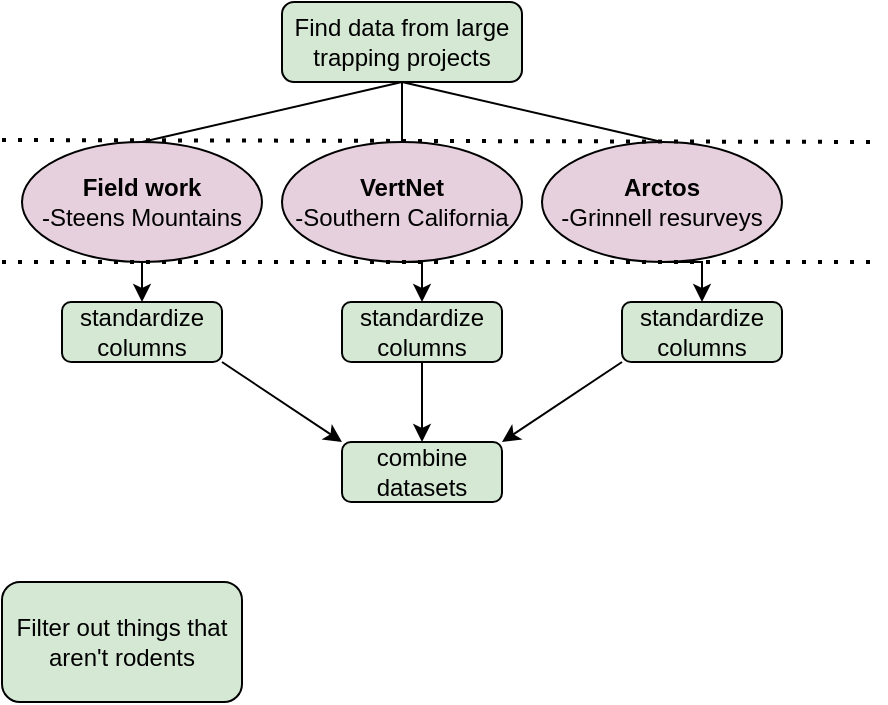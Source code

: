 <mxfile version="20.3.7" type="github">
  <diagram id="C5RBs43oDa-KdzZeNtuy" name="Page-1">
    <mxGraphModel dx="1006" dy="717" grid="1" gridSize="10" guides="1" tooltips="1" connect="1" arrows="1" fold="1" page="1" pageScale="1" pageWidth="827" pageHeight="1169" math="0" shadow="0">
      <root>
        <mxCell id="WIyWlLk6GJQsqaUBKTNV-0" />
        <mxCell id="WIyWlLk6GJQsqaUBKTNV-1" parent="WIyWlLk6GJQsqaUBKTNV-0" />
        <mxCell id="WIyWlLk6GJQsqaUBKTNV-3" value="Find data from large trapping projects" style="rounded=1;whiteSpace=wrap;html=1;fontSize=12;glass=0;strokeWidth=1;shadow=0;fillColor=#D5E8D4;" parent="WIyWlLk6GJQsqaUBKTNV-1" vertex="1">
          <mxGeometry x="180" y="10" width="120" height="40" as="geometry" />
        </mxCell>
        <mxCell id="xufc9-OE3lM-ZuqfuJu1-24" style="edgeStyle=orthogonalEdgeStyle;rounded=0;orthogonalLoop=1;jettySize=auto;html=1;exitX=0.5;exitY=1;exitDx=0;exitDy=0;entryX=0.5;entryY=0;entryDx=0;entryDy=0;" edge="1" parent="WIyWlLk6GJQsqaUBKTNV-1" source="xufc9-OE3lM-ZuqfuJu1-1" target="xufc9-OE3lM-ZuqfuJu1-9">
          <mxGeometry relative="1" as="geometry" />
        </mxCell>
        <mxCell id="xufc9-OE3lM-ZuqfuJu1-1" value="&lt;b&gt;Field work&lt;/b&gt;&lt;br&gt;-Steens Mountains" style="ellipse;whiteSpace=wrap;html=1;fillColor=#E6D0DE;" vertex="1" parent="WIyWlLk6GJQsqaUBKTNV-1">
          <mxGeometry x="50" y="80" width="120" height="60" as="geometry" />
        </mxCell>
        <mxCell id="xufc9-OE3lM-ZuqfuJu1-25" style="edgeStyle=orthogonalEdgeStyle;rounded=0;orthogonalLoop=1;jettySize=auto;html=1;exitX=0.5;exitY=1;exitDx=0;exitDy=0;entryX=0.5;entryY=0;entryDx=0;entryDy=0;" edge="1" parent="WIyWlLk6GJQsqaUBKTNV-1" source="xufc9-OE3lM-ZuqfuJu1-2" target="xufc9-OE3lM-ZuqfuJu1-21">
          <mxGeometry relative="1" as="geometry" />
        </mxCell>
        <mxCell id="xufc9-OE3lM-ZuqfuJu1-2" value="&lt;b&gt;VertNet&lt;/b&gt;&lt;br&gt;-Southern California" style="ellipse;whiteSpace=wrap;html=1;fillColor=#E6D0DE;" vertex="1" parent="WIyWlLk6GJQsqaUBKTNV-1">
          <mxGeometry x="180" y="80" width="120" height="60" as="geometry" />
        </mxCell>
        <mxCell id="xufc9-OE3lM-ZuqfuJu1-26" style="edgeStyle=orthogonalEdgeStyle;rounded=0;orthogonalLoop=1;jettySize=auto;html=1;exitX=0.5;exitY=1;exitDx=0;exitDy=0;entryX=0.5;entryY=0;entryDx=0;entryDy=0;" edge="1" parent="WIyWlLk6GJQsqaUBKTNV-1" source="xufc9-OE3lM-ZuqfuJu1-3" target="xufc9-OE3lM-ZuqfuJu1-22">
          <mxGeometry relative="1" as="geometry" />
        </mxCell>
        <mxCell id="xufc9-OE3lM-ZuqfuJu1-3" value="&lt;b&gt;Arctos&lt;/b&gt;&lt;br&gt;-Grinnell resurveys" style="ellipse;whiteSpace=wrap;html=1;fillColor=#E6D0DE;" vertex="1" parent="WIyWlLk6GJQsqaUBKTNV-1">
          <mxGeometry x="310" y="80" width="120" height="60" as="geometry" />
        </mxCell>
        <mxCell id="xufc9-OE3lM-ZuqfuJu1-4" value="" style="endArrow=none;html=1;rounded=0;entryX=0.5;entryY=1;entryDx=0;entryDy=0;exitX=0.5;exitY=0;exitDx=0;exitDy=0;" edge="1" parent="WIyWlLk6GJQsqaUBKTNV-1" source="xufc9-OE3lM-ZuqfuJu1-3" target="WIyWlLk6GJQsqaUBKTNV-3">
          <mxGeometry width="50" height="50" relative="1" as="geometry">
            <mxPoint x="390" y="280" as="sourcePoint" />
            <mxPoint x="440" y="230" as="targetPoint" />
          </mxGeometry>
        </mxCell>
        <mxCell id="xufc9-OE3lM-ZuqfuJu1-5" value="" style="endArrow=none;html=1;rounded=0;entryX=0.5;entryY=1;entryDx=0;entryDy=0;exitX=0.5;exitY=0;exitDx=0;exitDy=0;" edge="1" parent="WIyWlLk6GJQsqaUBKTNV-1" source="xufc9-OE3lM-ZuqfuJu1-2" target="WIyWlLk6GJQsqaUBKTNV-3">
          <mxGeometry width="50" height="50" relative="1" as="geometry">
            <mxPoint x="390" y="280" as="sourcePoint" />
            <mxPoint x="440" y="230" as="targetPoint" />
          </mxGeometry>
        </mxCell>
        <mxCell id="xufc9-OE3lM-ZuqfuJu1-6" value="" style="endArrow=none;html=1;rounded=0;exitX=0.5;exitY=0;exitDx=0;exitDy=0;entryX=0.5;entryY=1;entryDx=0;entryDy=0;" edge="1" parent="WIyWlLk6GJQsqaUBKTNV-1" source="xufc9-OE3lM-ZuqfuJu1-1" target="WIyWlLk6GJQsqaUBKTNV-3">
          <mxGeometry width="50" height="50" relative="1" as="geometry">
            <mxPoint x="390" y="280" as="sourcePoint" />
            <mxPoint x="140" y="80" as="targetPoint" />
          </mxGeometry>
        </mxCell>
        <mxCell id="xufc9-OE3lM-ZuqfuJu1-8" value="Filter out things that aren&#39;t rodents" style="rounded=1;whiteSpace=wrap;html=1;strokeColor=#000000;fillColor=#D5E8D4;" vertex="1" parent="WIyWlLk6GJQsqaUBKTNV-1">
          <mxGeometry x="40" y="300" width="120" height="60" as="geometry" />
        </mxCell>
        <mxCell id="xufc9-OE3lM-ZuqfuJu1-9" value="standardize columns" style="rounded=1;whiteSpace=wrap;html=1;strokeColor=#000000;fillColor=#D5E8D4;" vertex="1" parent="WIyWlLk6GJQsqaUBKTNV-1">
          <mxGeometry x="70" y="160" width="80" height="30" as="geometry" />
        </mxCell>
        <mxCell id="xufc9-OE3lM-ZuqfuJu1-21" value="standardize columns" style="rounded=1;whiteSpace=wrap;html=1;strokeColor=#000000;fillColor=#D5E8D4;" vertex="1" parent="WIyWlLk6GJQsqaUBKTNV-1">
          <mxGeometry x="210" y="160" width="80" height="30" as="geometry" />
        </mxCell>
        <mxCell id="xufc9-OE3lM-ZuqfuJu1-22" value="standardize columns" style="rounded=1;whiteSpace=wrap;html=1;strokeColor=#000000;fillColor=#D5E8D4;" vertex="1" parent="WIyWlLk6GJQsqaUBKTNV-1">
          <mxGeometry x="350" y="160" width="80" height="30" as="geometry" />
        </mxCell>
        <mxCell id="xufc9-OE3lM-ZuqfuJu1-27" value="combine datasets" style="rounded=1;whiteSpace=wrap;html=1;strokeColor=#000000;fillColor=#D5E8D4;" vertex="1" parent="WIyWlLk6GJQsqaUBKTNV-1">
          <mxGeometry x="210" y="230" width="80" height="30" as="geometry" />
        </mxCell>
        <mxCell id="xufc9-OE3lM-ZuqfuJu1-31" value="" style="endArrow=classic;html=1;rounded=0;entryX=0;entryY=0;entryDx=0;entryDy=0;exitX=1;exitY=1;exitDx=0;exitDy=0;" edge="1" parent="WIyWlLk6GJQsqaUBKTNV-1" source="xufc9-OE3lM-ZuqfuJu1-9" target="xufc9-OE3lM-ZuqfuJu1-27">
          <mxGeometry width="50" height="50" relative="1" as="geometry">
            <mxPoint x="320" y="280" as="sourcePoint" />
            <mxPoint x="370" y="230" as="targetPoint" />
          </mxGeometry>
        </mxCell>
        <mxCell id="xufc9-OE3lM-ZuqfuJu1-32" value="" style="endArrow=classic;html=1;rounded=0;entryX=1;entryY=0;entryDx=0;entryDy=0;exitX=0;exitY=1;exitDx=0;exitDy=0;" edge="1" parent="WIyWlLk6GJQsqaUBKTNV-1" source="xufc9-OE3lM-ZuqfuJu1-22" target="xufc9-OE3lM-ZuqfuJu1-27">
          <mxGeometry width="50" height="50" relative="1" as="geometry">
            <mxPoint x="160" y="200" as="sourcePoint" />
            <mxPoint x="220" y="240" as="targetPoint" />
          </mxGeometry>
        </mxCell>
        <mxCell id="xufc9-OE3lM-ZuqfuJu1-33" value="" style="endArrow=classic;html=1;rounded=0;entryX=0.5;entryY=0;entryDx=0;entryDy=0;exitX=0.5;exitY=1;exitDx=0;exitDy=0;" edge="1" parent="WIyWlLk6GJQsqaUBKTNV-1" source="xufc9-OE3lM-ZuqfuJu1-21" target="xufc9-OE3lM-ZuqfuJu1-27">
          <mxGeometry width="50" height="50" relative="1" as="geometry">
            <mxPoint x="360" y="200" as="sourcePoint" />
            <mxPoint x="300" y="240" as="targetPoint" />
          </mxGeometry>
        </mxCell>
        <mxCell id="xufc9-OE3lM-ZuqfuJu1-41" value="" style="endArrow=none;dashed=1;html=1;dashPattern=1 3;strokeWidth=2;rounded=0;" edge="1" parent="WIyWlLk6GJQsqaUBKTNV-1">
          <mxGeometry width="50" height="50" relative="1" as="geometry">
            <mxPoint x="40" y="140" as="sourcePoint" />
            <mxPoint x="480" y="140" as="targetPoint" />
          </mxGeometry>
        </mxCell>
        <mxCell id="xufc9-OE3lM-ZuqfuJu1-42" value="" style="endArrow=none;dashed=1;html=1;dashPattern=1 3;strokeWidth=2;rounded=0;" edge="1" parent="WIyWlLk6GJQsqaUBKTNV-1">
          <mxGeometry width="50" height="50" relative="1" as="geometry">
            <mxPoint x="40" y="79" as="sourcePoint" />
            <mxPoint x="480" y="80" as="targetPoint" />
          </mxGeometry>
        </mxCell>
      </root>
    </mxGraphModel>
  </diagram>
</mxfile>
